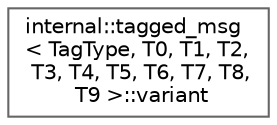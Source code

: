 digraph "类继承关系图"
{
 // LATEX_PDF_SIZE
  bgcolor="transparent";
  edge [fontname=Helvetica,fontsize=10,labelfontname=Helvetica,labelfontsize=10];
  node [fontname=Helvetica,fontsize=10,shape=box,height=0.2,width=0.4];
  rankdir="LR";
  Node0 [id="Node000000",label="internal::tagged_msg\l\< TagType, T0, T1, T2,\l T3, T4, T5, T6, T7, T8,\l T9 \>::variant",height=0.2,width=0.4,color="grey40", fillcolor="white", style="filled",URL="$classinternal_1_1tagged__msg_1_1variant.html",tooltip=" "];
}
